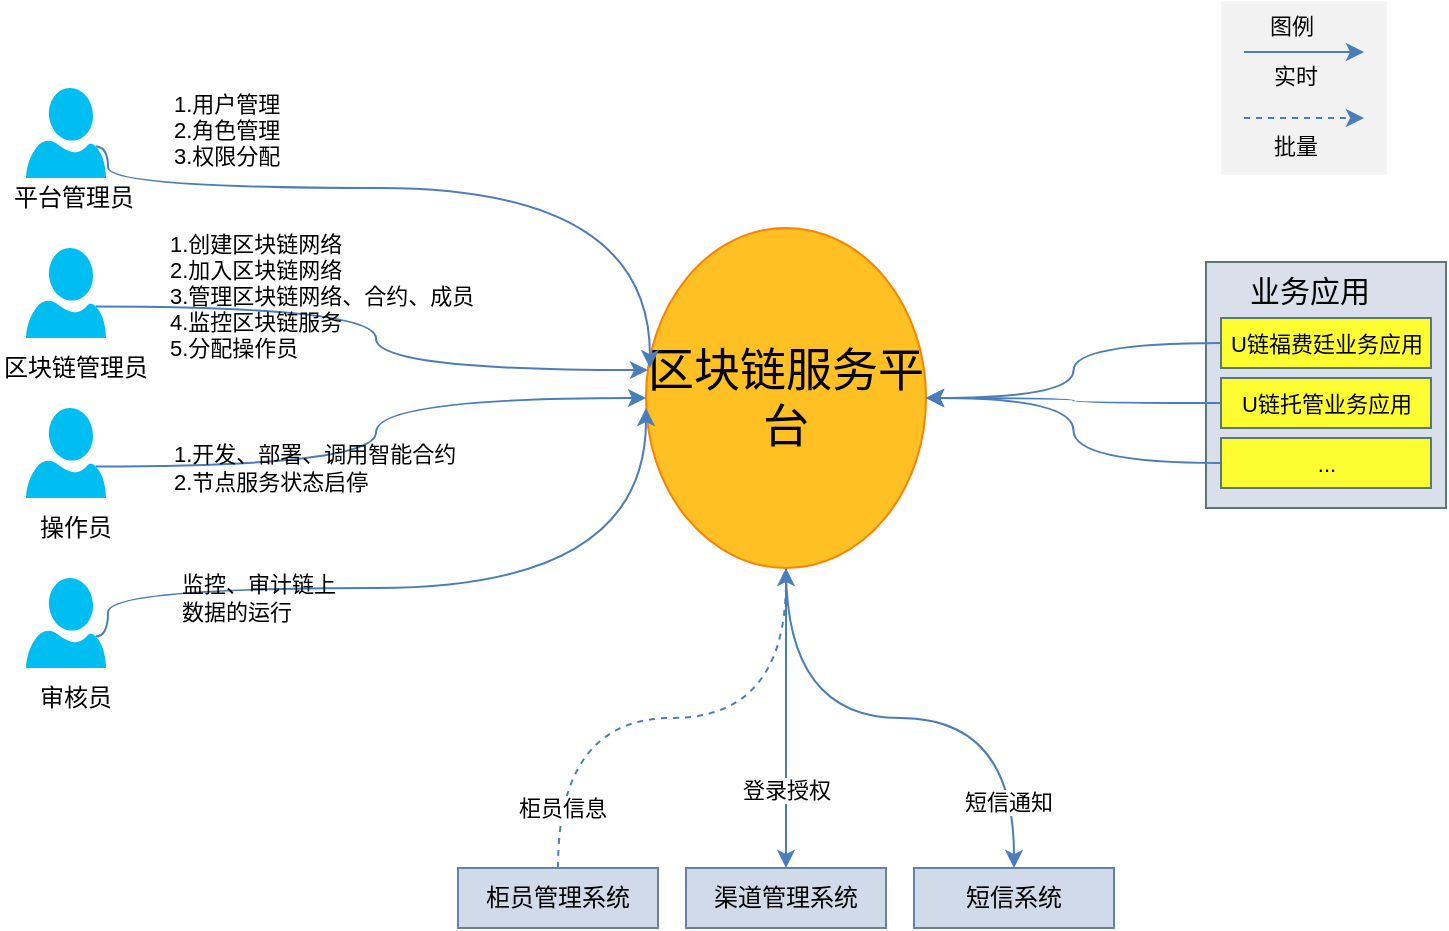 <mxfile pages="1" version="11.2.4" type="github"><diagram id="S7dxMp5yN2kBzL2uqI0f" name="Page-1"><mxGraphModel dx="946" dy="585" grid="0" gridSize="10" guides="1" tooltips="1" connect="1" arrows="1" fold="1" page="1" pageScale="1" pageWidth="3300" pageHeight="4681" math="0" shadow="0"><root><mxCell id="0"/><mxCell id="1" parent="0"/><mxCell id="Oo96X7b7Oye1o3Ie4v3Q-36" style="edgeStyle=orthogonalEdgeStyle;curved=1;rounded=0;orthogonalLoop=1;jettySize=auto;html=1;exitX=0.5;exitY=1;exitDx=0;exitDy=0;fontSize=11;strokeColor=#4A7EBB;" parent="1" source="Oo96X7b7Oye1o3Ie4v3Q-1" target="Oo96X7b7Oye1o3Ie4v3Q-30" edge="1"><mxGeometry relative="1" as="geometry"/></mxCell><mxCell id="Oo96X7b7Oye1o3Ie4v3Q-37" value="短信通知" style="text;html=1;resizable=0;points=[];align=center;verticalAlign=middle;labelBackgroundColor=#ffffff;fontSize=11;" parent="Oo96X7b7Oye1o3Ie4v3Q-36" vertex="1" connectable="0"><mxGeometry x="0.75" y="-3" relative="1" as="geometry"><mxPoint as="offset"/></mxGeometry></mxCell><mxCell id="Oo96X7b7Oye1o3Ie4v3Q-56" style="edgeStyle=orthogonalEdgeStyle;curved=1;rounded=0;orthogonalLoop=1;jettySize=auto;html=1;exitX=0.5;exitY=1;exitDx=0;exitDy=0;entryX=0.5;entryY=0;entryDx=0;entryDy=0;strokeColor=#4A7EBB;fontSize=11;" parent="1" source="Oo96X7b7Oye1o3Ie4v3Q-1" target="Oo96X7b7Oye1o3Ie4v3Q-28" edge="1"><mxGeometry relative="1" as="geometry"/></mxCell><mxCell id="1iLv60x0cFXVVJKF3E_c-1" value="登录授权" style="text;html=1;resizable=0;points=[];align=center;verticalAlign=middle;labelBackgroundColor=#ffffff;fontSize=11;" vertex="1" connectable="0" parent="Oo96X7b7Oye1o3Ie4v3Q-56"><mxGeometry x="0.48" relative="1" as="geometry"><mxPoint as="offset"/></mxGeometry></mxCell><mxCell id="Oo96X7b7Oye1o3Ie4v3Q-1" value="区块链服务平台" style="ellipse;whiteSpace=wrap;html=1;fontSize=23;fillColor=#FFC024;strokeColor=#FF8000;shadow=0;labelBorderColor=none;" parent="1" vertex="1"><mxGeometry x="480" y="210" width="140" height="170" as="geometry"/></mxCell><mxCell id="Oo96X7b7Oye1o3Ie4v3Q-4" style="edgeStyle=orthogonalEdgeStyle;curved=1;rounded=0;orthogonalLoop=1;jettySize=auto;html=1;exitX=0.87;exitY=0.65;exitDx=0;exitDy=0;exitPerimeter=0;entryX=0.014;entryY=0.412;entryDx=0;entryDy=0;entryPerimeter=0;fontSize=23;strokeColor=#4A7EBB;" parent="1" source="Oo96X7b7Oye1o3Ie4v3Q-2" target="Oo96X7b7Oye1o3Ie4v3Q-1" edge="1"><mxGeometry relative="1" as="geometry"><Array as="points"><mxPoint x="211" y="190"/><mxPoint x="482" y="190"/></Array></mxGeometry></mxCell><mxCell id="Oo96X7b7Oye1o3Ie4v3Q-2" value="" style="verticalLabelPosition=bottom;html=1;verticalAlign=top;align=center;strokeColor=none;fillColor=#00BEF2;shape=mxgraph.azure.user;fontSize=23;" parent="1" vertex="1"><mxGeometry x="170" y="140" width="40" height="45" as="geometry"/></mxCell><mxCell id="Oo96X7b7Oye1o3Ie4v3Q-7" value="平台管理员" style="text;html=1;resizable=0;points=[];autosize=1;align=left;verticalAlign=top;spacingTop=-4;fontSize=12;" parent="1" vertex="1"><mxGeometry x="162" y="185" width="80" height="20" as="geometry"/></mxCell><mxCell id="Oo96X7b7Oye1o3Ie4v3Q-14" style="edgeStyle=orthogonalEdgeStyle;curved=1;rounded=0;orthogonalLoop=1;jettySize=auto;html=1;exitX=0.87;exitY=0.65;exitDx=0;exitDy=0;exitPerimeter=0;entryX=0.007;entryY=0.418;entryDx=0;entryDy=0;entryPerimeter=0;fontSize=12;strokeColor=#4A7EBB;" parent="1" source="Oo96X7b7Oye1o3Ie4v3Q-8" target="Oo96X7b7Oye1o3Ie4v3Q-1" edge="1"><mxGeometry relative="1" as="geometry"/></mxCell><mxCell id="Oo96X7b7Oye1o3Ie4v3Q-8" value="" style="verticalLabelPosition=bottom;html=1;verticalAlign=top;align=center;strokeColor=none;fillColor=#00BEF2;shape=mxgraph.azure.user;fontSize=12;" parent="1" vertex="1"><mxGeometry x="170" y="220" width="40" height="45" as="geometry"/></mxCell><mxCell id="Oo96X7b7Oye1o3Ie4v3Q-9" value="区块链管理员" style="text;html=1;resizable=0;points=[];autosize=1;align=left;verticalAlign=top;spacingTop=-4;fontSize=12;" parent="1" vertex="1"><mxGeometry x="157" y="270" width="90" height="20" as="geometry"/></mxCell><mxCell id="Oo96X7b7Oye1o3Ie4v3Q-10" value="操作员" style="text;html=1;resizable=0;points=[];autosize=1;align=left;verticalAlign=top;spacingTop=-4;fontSize=12;" parent="1" vertex="1"><mxGeometry x="175" y="350" width="50" height="20" as="geometry"/></mxCell><mxCell id="Oo96X7b7Oye1o3Ie4v3Q-15" style="edgeStyle=orthogonalEdgeStyle;curved=1;rounded=0;orthogonalLoop=1;jettySize=auto;html=1;exitX=0.87;exitY=0.65;exitDx=0;exitDy=0;exitPerimeter=0;entryX=0;entryY=0.5;entryDx=0;entryDy=0;fontSize=12;strokeColor=#4A7EBB;" parent="1" source="Oo96X7b7Oye1o3Ie4v3Q-11" target="Oo96X7b7Oye1o3Ie4v3Q-1" edge="1"><mxGeometry relative="1" as="geometry"/></mxCell><mxCell id="Oo96X7b7Oye1o3Ie4v3Q-11" value="" style="verticalLabelPosition=bottom;html=1;verticalAlign=top;align=center;strokeColor=none;fillColor=#00BEF2;shape=mxgraph.azure.user;fontSize=12;" parent="1" vertex="1"><mxGeometry x="170" y="300" width="40" height="45" as="geometry"/></mxCell><mxCell id="Oo96X7b7Oye1o3Ie4v3Q-16" style="edgeStyle=orthogonalEdgeStyle;curved=1;rounded=0;orthogonalLoop=1;jettySize=auto;html=1;exitX=0.87;exitY=0.65;exitDx=0;exitDy=0;exitPerimeter=0;fontSize=12;strokeColor=#4A7EBB;" parent="1" source="Oo96X7b7Oye1o3Ie4v3Q-12" edge="1"><mxGeometry relative="1" as="geometry"><mxPoint x="480" y="300" as="targetPoint"/><Array as="points"><mxPoint x="211" y="390"/><mxPoint x="480" y="390"/></Array></mxGeometry></mxCell><mxCell id="Oo96X7b7Oye1o3Ie4v3Q-12" value="" style="verticalLabelPosition=bottom;html=1;verticalAlign=top;align=center;strokeColor=none;fillColor=#00BEF2;shape=mxgraph.azure.user;fontSize=12;" parent="1" vertex="1"><mxGeometry x="170" y="385" width="40" height="45" as="geometry"/></mxCell><mxCell id="Oo96X7b7Oye1o3Ie4v3Q-13" value="审核员" style="text;html=1;resizable=0;points=[];autosize=1;align=left;verticalAlign=top;spacingTop=-4;fontSize=12;" parent="1" vertex="1"><mxGeometry x="175" y="435" width="50" height="20" as="geometry"/></mxCell><mxCell id="Oo96X7b7Oye1o3Ie4v3Q-20" value="1.用户管理&lt;br style=&quot;font-size: 11px;&quot;&gt;2.角色管理&lt;br style=&quot;font-size: 11px;&quot;&gt;3.权限分配" style="text;html=1;fontSize=11;" parent="1" vertex="1"><mxGeometry x="242" y="135" width="70" height="60" as="geometry"/></mxCell><mxCell id="Oo96X7b7Oye1o3Ie4v3Q-21" value="1.创建区块链网络&lt;br&gt;2.加入区块链网络&lt;br&gt;3.管理区块链网络、合约、成员&lt;br&gt;4.监控区块链服务&lt;br&gt;5.分配操作员" style="rounded=0;whiteSpace=wrap;html=1;fillColor=none;fontSize=11;align=left;strokeColor=none;" parent="1" vertex="1"><mxGeometry x="240" y="210" width="165" height="68" as="geometry"/></mxCell><mxCell id="Oo96X7b7Oye1o3Ie4v3Q-22" value="1.开发、部署、调用智能合约&lt;br&gt;2.节点服务状态启停" style="rounded=0;whiteSpace=wrap;html=1;fillColor=none;fontSize=11;align=left;strokeColor=none;" parent="1" vertex="1"><mxGeometry x="242" y="310" width="150" height="40" as="geometry"/></mxCell><mxCell id="Oo96X7b7Oye1o3Ie4v3Q-24" value="监控、审计链上&lt;br&gt;数据的运行" style="rounded=0;whiteSpace=wrap;html=1;fillColor=none;fontSize=11;align=left;strokeColor=none;" parent="1" vertex="1"><mxGeometry x="246" y="377" width="95" height="35" as="geometry"/></mxCell><mxCell id="Oo96X7b7Oye1o3Ie4v3Q-32" style="edgeStyle=orthogonalEdgeStyle;curved=1;rounded=0;orthogonalLoop=1;jettySize=auto;html=1;exitX=0.5;exitY=0;exitDx=0;exitDy=0;entryX=0.5;entryY=1;entryDx=0;entryDy=0;fontSize=12;strokeColor=#4A7EBB;dashed=1;" parent="1" source="Oo96X7b7Oye1o3Ie4v3Q-27" target="Oo96X7b7Oye1o3Ie4v3Q-1" edge="1"><mxGeometry relative="1" as="geometry"/></mxCell><mxCell id="Oo96X7b7Oye1o3Ie4v3Q-35" value="柜员信息" style="text;html=1;resizable=0;points=[];align=center;verticalAlign=middle;labelBackgroundColor=#ffffff;fontSize=11;" parent="Oo96X7b7Oye1o3Ie4v3Q-32" vertex="1" connectable="0"><mxGeometry x="-0.773" y="-2" relative="1" as="geometry"><mxPoint as="offset"/></mxGeometry></mxCell><mxCell id="Oo96X7b7Oye1o3Ie4v3Q-27" value="柜员管理系统" style="rounded=0;whiteSpace=wrap;html=1;fontSize=12;fillColor=#D1DAE9;strokeColor=#6581A5;" parent="1" vertex="1"><mxGeometry x="386" y="530" width="100" height="30" as="geometry"/></mxCell><mxCell id="Oo96X7b7Oye1o3Ie4v3Q-28" value="渠道管理系统" style="rounded=0;whiteSpace=wrap;html=1;fontSize=12;fillColor=#D1DAE9;strokeColor=#6581A5;" parent="1" vertex="1"><mxGeometry x="500" y="530" width="100" height="30" as="geometry"/></mxCell><mxCell id="Oo96X7b7Oye1o3Ie4v3Q-30" value="短信系统" style="rounded=0;whiteSpace=wrap;html=1;fontSize=12;fillColor=#D1DAE9;strokeColor=#6581A5;" parent="1" vertex="1"><mxGeometry x="614" y="530" width="100" height="30" as="geometry"/></mxCell><mxCell id="Oo96X7b7Oye1o3Ie4v3Q-39" value="" style="rounded=0;whiteSpace=wrap;html=1;fontSize=11;fillColor=#D9E0EB;strokeColor=#5A7972;" parent="1" vertex="1"><mxGeometry x="760" y="227" width="120" height="123" as="geometry"/></mxCell><mxCell id="Oo96X7b7Oye1o3Ie4v3Q-41" value="业务应用" style="text;html=1;resizable=0;points=[];autosize=1;align=left;verticalAlign=top;spacingTop=-4;fontSize=15;" parent="1" vertex="1"><mxGeometry x="780" y="230" width="60" height="10" as="geometry"/></mxCell><mxCell id="Oo96X7b7Oye1o3Ie4v3Q-48" style="edgeStyle=orthogonalEdgeStyle;curved=1;rounded=0;orthogonalLoop=1;jettySize=auto;html=1;exitX=0;exitY=0.5;exitDx=0;exitDy=0;entryX=1;entryY=0.5;entryDx=0;entryDy=0;fontSize=11;strokeColor=#4A7EBB;" parent="1" source="Oo96X7b7Oye1o3Ie4v3Q-42" target="Oo96X7b7Oye1o3Ie4v3Q-1" edge="1"><mxGeometry relative="1" as="geometry"/></mxCell><mxCell id="Oo96X7b7Oye1o3Ie4v3Q-42" value="U链福费廷业务应用" style="rounded=0;whiteSpace=wrap;html=1;fontSize=11;fillColor=#FEFD32;strokeColor=#5A7972;" parent="1" vertex="1"><mxGeometry x="767.5" y="255" width="105" height="25" as="geometry"/></mxCell><mxCell id="Oo96X7b7Oye1o3Ie4v3Q-49" style="edgeStyle=orthogonalEdgeStyle;curved=1;rounded=0;orthogonalLoop=1;jettySize=auto;html=1;exitX=0;exitY=0.5;exitDx=0;exitDy=0;entryX=1;entryY=0.5;entryDx=0;entryDy=0;fontSize=11;strokeColor=#4A7EBB;" parent="1" source="Oo96X7b7Oye1o3Ie4v3Q-43" target="Oo96X7b7Oye1o3Ie4v3Q-1" edge="1"><mxGeometry relative="1" as="geometry"/></mxCell><mxCell id="Oo96X7b7Oye1o3Ie4v3Q-43" value="U链托管业务应用" style="rounded=0;whiteSpace=wrap;html=1;fontSize=11;fillColor=#FEFD32;strokeColor=#5A7972;" parent="1" vertex="1"><mxGeometry x="767.5" y="285" width="105" height="25" as="geometry"/></mxCell><mxCell id="Oo96X7b7Oye1o3Ie4v3Q-47" style="edgeStyle=orthogonalEdgeStyle;curved=1;rounded=0;orthogonalLoop=1;jettySize=auto;html=1;exitX=0;exitY=0.5;exitDx=0;exitDy=0;fontSize=11;entryX=1;entryY=0.5;entryDx=0;entryDy=0;strokeColor=#4A7EBB;" parent="1" source="Oo96X7b7Oye1o3Ie4v3Q-44" target="Oo96X7b7Oye1o3Ie4v3Q-1" edge="1"><mxGeometry relative="1" as="geometry"><mxPoint x="630" y="290" as="targetPoint"/></mxGeometry></mxCell><mxCell id="Oo96X7b7Oye1o3Ie4v3Q-44" value="..." style="rounded=0;whiteSpace=wrap;html=1;fontSize=11;fillColor=#FEFD32;strokeColor=#5A7972;" parent="1" vertex="1"><mxGeometry x="767.5" y="315" width="105" height="25" as="geometry"/></mxCell><mxCell id="Oo96X7b7Oye1o3Ie4v3Q-50" value="" style="rounded=0;whiteSpace=wrap;html=1;strokeColor=#F6F6F6;fillColor=#F2F2F2;fontSize=11;" parent="1" vertex="1"><mxGeometry x="768" y="97" width="82" height="86" as="geometry"/></mxCell><mxCell id="Oo96X7b7Oye1o3Ie4v3Q-51" value="图例" style="text;html=1;resizable=0;points=[];autosize=1;align=left;verticalAlign=top;spacingTop=-4;fontSize=11;" parent="1" vertex="1"><mxGeometry x="790" y="100" width="40" height="10" as="geometry"/></mxCell><mxCell id="Oo96X7b7Oye1o3Ie4v3Q-52" value="" style="endArrow=classic;html=1;dashed=1;strokeColor=#4A7EBB;fontSize=11;" parent="1" edge="1"><mxGeometry width="50" height="50" relative="1" as="geometry"><mxPoint x="779" y="155" as="sourcePoint"/><mxPoint x="839" y="155" as="targetPoint"/></mxGeometry></mxCell><mxCell id="Oo96X7b7Oye1o3Ie4v3Q-53" value="批量" style="text;html=1;resizable=0;points=[];autosize=1;align=left;verticalAlign=top;spacingTop=-4;fontSize=11;" parent="1" vertex="1"><mxGeometry x="792" y="160" width="40" height="10" as="geometry"/></mxCell><mxCell id="Oo96X7b7Oye1o3Ie4v3Q-54" value="" style="endArrow=classic;html=1;strokeColor=#4A7EBB;fontSize=11;" parent="1" edge="1"><mxGeometry width="50" height="50" relative="1" as="geometry"><mxPoint x="779" y="122" as="sourcePoint"/><mxPoint x="839" y="122" as="targetPoint"/></mxGeometry></mxCell><mxCell id="Oo96X7b7Oye1o3Ie4v3Q-55" value="实时" style="text;html=1;resizable=0;points=[];autosize=1;align=left;verticalAlign=top;spacingTop=-4;fontSize=11;" parent="1" vertex="1"><mxGeometry x="792" y="125" width="40" height="10" as="geometry"/></mxCell></root></mxGraphModel></diagram></mxfile>